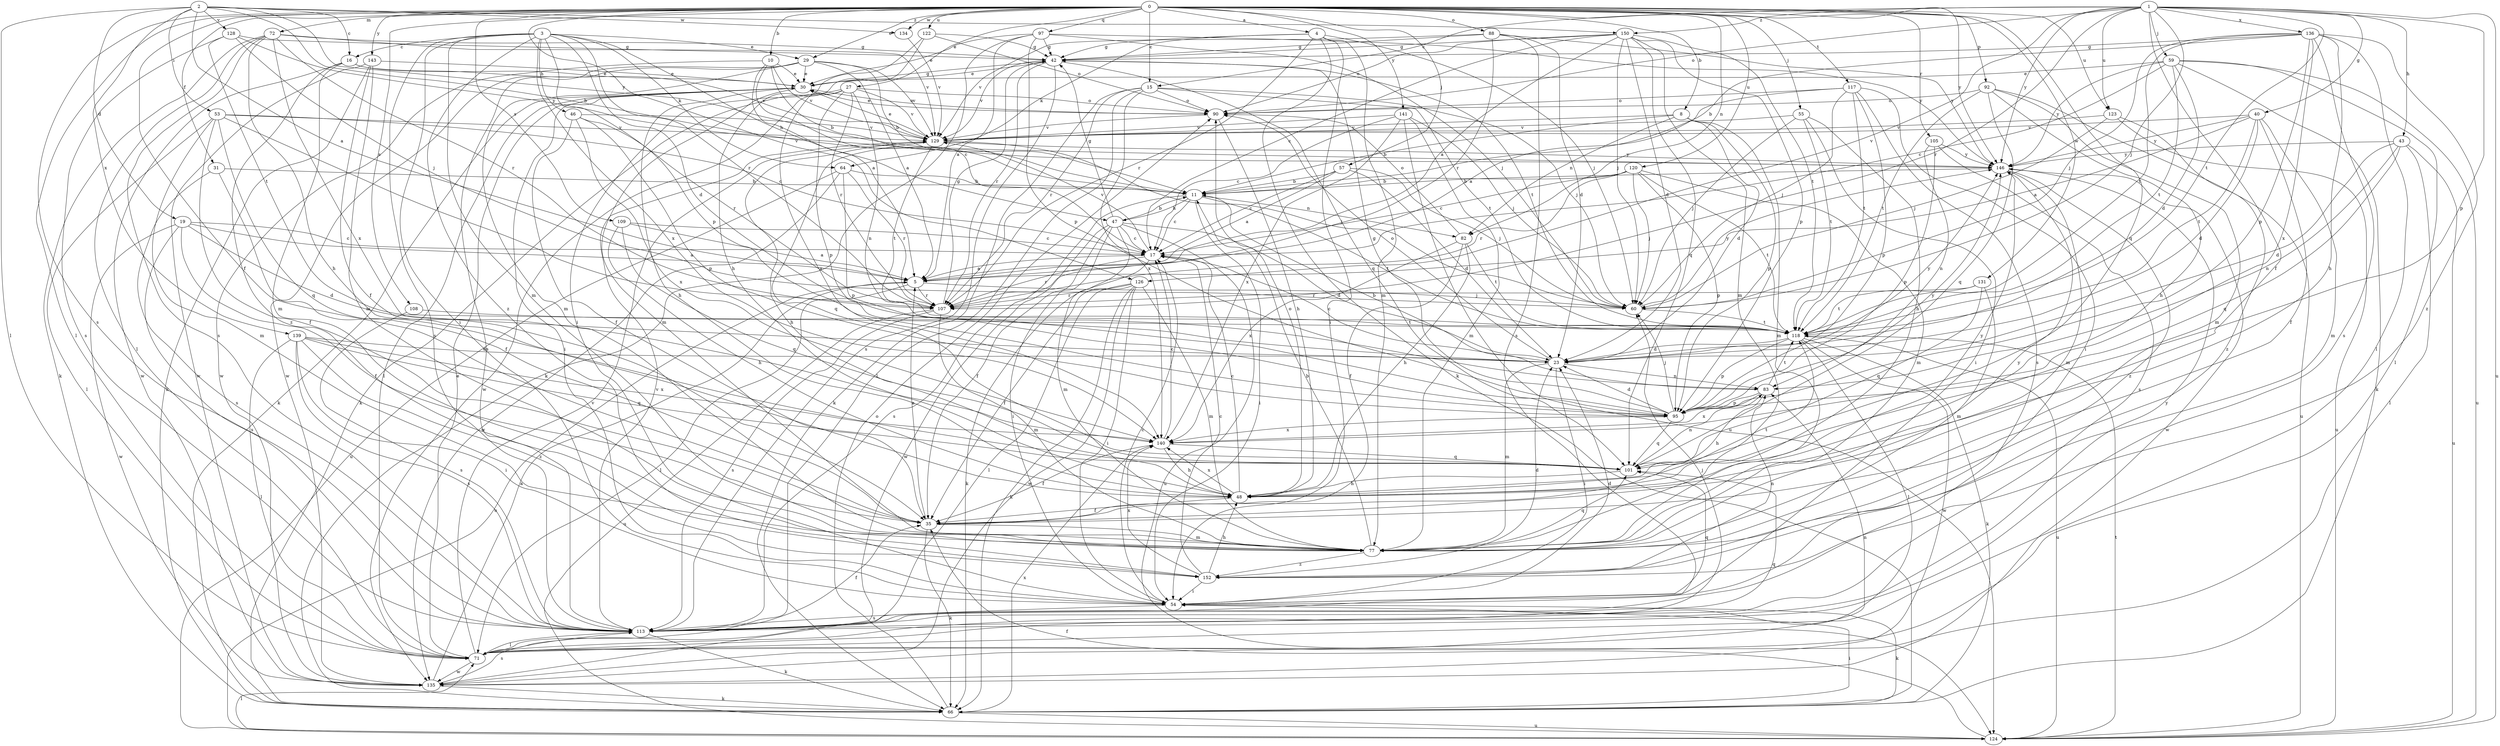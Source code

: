 strict digraph  {
0;
1;
2;
3;
4;
5;
8;
10;
11;
15;
16;
17;
19;
23;
27;
29;
30;
31;
35;
40;
42;
43;
46;
47;
48;
53;
54;
55;
57;
59;
60;
64;
66;
71;
72;
77;
82;
83;
88;
90;
92;
95;
97;
101;
105;
107;
108;
109;
113;
117;
118;
120;
122;
123;
124;
126;
128;
129;
131;
134;
135;
136;
139;
140;
141;
143;
146;
150;
152;
0 -> 4  [label=a];
0 -> 8  [label=b];
0 -> 10  [label=b];
0 -> 15  [label=c];
0 -> 27  [label=e];
0 -> 29  [label=e];
0 -> 31  [label=f];
0 -> 35  [label=f];
0 -> 55  [label=j];
0 -> 57  [label=j];
0 -> 71  [label=l];
0 -> 72  [label=m];
0 -> 82  [label=n];
0 -> 88  [label=o];
0 -> 92  [label=p];
0 -> 97  [label=q];
0 -> 101  [label=q];
0 -> 105  [label=r];
0 -> 108  [label=s];
0 -> 109  [label=s];
0 -> 113  [label=s];
0 -> 117  [label=t];
0 -> 120  [label=u];
0 -> 122  [label=u];
0 -> 123  [label=u];
0 -> 126  [label=v];
0 -> 131  [label=w];
0 -> 134  [label=w];
0 -> 141  [label=y];
0 -> 143  [label=y];
0 -> 146  [label=y];
1 -> 15  [label=c];
1 -> 35  [label=f];
1 -> 40  [label=g];
1 -> 43  [label=h];
1 -> 59  [label=j];
1 -> 60  [label=j];
1 -> 90  [label=o];
1 -> 95  [label=p];
1 -> 107  [label=r];
1 -> 118  [label=t];
1 -> 123  [label=u];
1 -> 124  [label=u];
1 -> 126  [label=v];
1 -> 136  [label=x];
1 -> 146  [label=y];
1 -> 150  [label=z];
2 -> 5  [label=a];
2 -> 11  [label=b];
2 -> 16  [label=c];
2 -> 19  [label=d];
2 -> 53  [label=i];
2 -> 71  [label=l];
2 -> 128  [label=v];
2 -> 134  [label=w];
2 -> 139  [label=x];
2 -> 146  [label=y];
2 -> 150  [label=z];
3 -> 16  [label=c];
3 -> 23  [label=d];
3 -> 29  [label=e];
3 -> 46  [label=h];
3 -> 47  [label=h];
3 -> 54  [label=i];
3 -> 64  [label=k];
3 -> 77  [label=m];
3 -> 95  [label=p];
3 -> 107  [label=r];
3 -> 113  [label=s];
3 -> 140  [label=x];
3 -> 152  [label=z];
4 -> 42  [label=g];
4 -> 54  [label=i];
4 -> 60  [label=j];
4 -> 64  [label=k];
4 -> 66  [label=k];
4 -> 77  [label=m];
4 -> 107  [label=r];
5 -> 60  [label=j];
5 -> 71  [label=l];
5 -> 107  [label=r];
5 -> 124  [label=u];
8 -> 11  [label=b];
8 -> 23  [label=d];
8 -> 77  [label=m];
8 -> 82  [label=n];
8 -> 95  [label=p];
8 -> 129  [label=v];
10 -> 5  [label=a];
10 -> 11  [label=b];
10 -> 17  [label=c];
10 -> 30  [label=e];
10 -> 129  [label=v];
10 -> 135  [label=w];
11 -> 17  [label=c];
11 -> 47  [label=h];
11 -> 54  [label=i];
11 -> 82  [label=n];
11 -> 113  [label=s];
11 -> 118  [label=t];
15 -> 60  [label=j];
15 -> 66  [label=k];
15 -> 71  [label=l];
15 -> 90  [label=o];
15 -> 107  [label=r];
15 -> 118  [label=t];
15 -> 140  [label=x];
16 -> 30  [label=e];
16 -> 77  [label=m];
16 -> 129  [label=v];
16 -> 135  [label=w];
16 -> 152  [label=z];
17 -> 5  [label=a];
17 -> 66  [label=k];
17 -> 107  [label=r];
17 -> 129  [label=v];
19 -> 5  [label=a];
19 -> 17  [label=c];
19 -> 23  [label=d];
19 -> 35  [label=f];
19 -> 113  [label=s];
19 -> 135  [label=w];
23 -> 17  [label=c];
23 -> 54  [label=i];
23 -> 77  [label=m];
23 -> 83  [label=n];
23 -> 90  [label=o];
23 -> 146  [label=y];
27 -> 66  [label=k];
27 -> 83  [label=n];
27 -> 90  [label=o];
27 -> 95  [label=p];
27 -> 107  [label=r];
27 -> 129  [label=v];
27 -> 135  [label=w];
27 -> 140  [label=x];
29 -> 5  [label=a];
29 -> 11  [label=b];
29 -> 30  [label=e];
29 -> 77  [label=m];
29 -> 113  [label=s];
29 -> 129  [label=v];
29 -> 135  [label=w];
30 -> 42  [label=g];
30 -> 48  [label=h];
30 -> 54  [label=i];
30 -> 66  [label=k];
30 -> 71  [label=l];
30 -> 77  [label=m];
30 -> 90  [label=o];
31 -> 11  [label=b];
31 -> 35  [label=f];
31 -> 113  [label=s];
35 -> 5  [label=a];
35 -> 66  [label=k];
35 -> 77  [label=m];
35 -> 118  [label=t];
40 -> 5  [label=a];
40 -> 23  [label=d];
40 -> 35  [label=f];
40 -> 77  [label=m];
40 -> 118  [label=t];
40 -> 129  [label=v];
40 -> 146  [label=y];
42 -> 30  [label=e];
42 -> 101  [label=q];
42 -> 107  [label=r];
42 -> 113  [label=s];
42 -> 118  [label=t];
42 -> 129  [label=v];
43 -> 23  [label=d];
43 -> 71  [label=l];
43 -> 83  [label=n];
43 -> 101  [label=q];
43 -> 124  [label=u];
43 -> 146  [label=y];
46 -> 35  [label=f];
46 -> 95  [label=p];
46 -> 107  [label=r];
46 -> 129  [label=v];
46 -> 140  [label=x];
47 -> 11  [label=b];
47 -> 17  [label=c];
47 -> 23  [label=d];
47 -> 35  [label=f];
47 -> 42  [label=g];
47 -> 54  [label=i];
47 -> 77  [label=m];
47 -> 124  [label=u];
47 -> 135  [label=w];
48 -> 17  [label=c];
48 -> 35  [label=f];
48 -> 90  [label=o];
48 -> 140  [label=x];
48 -> 146  [label=y];
53 -> 17  [label=c];
53 -> 35  [label=f];
53 -> 71  [label=l];
53 -> 77  [label=m];
53 -> 101  [label=q];
53 -> 107  [label=r];
53 -> 129  [label=v];
54 -> 17  [label=c];
54 -> 23  [label=d];
54 -> 66  [label=k];
54 -> 101  [label=q];
54 -> 113  [label=s];
55 -> 48  [label=h];
55 -> 54  [label=i];
55 -> 60  [label=j];
55 -> 118  [label=t];
55 -> 129  [label=v];
57 -> 5  [label=a];
57 -> 11  [label=b];
57 -> 17  [label=c];
57 -> 23  [label=d];
57 -> 60  [label=j];
59 -> 17  [label=c];
59 -> 23  [label=d];
59 -> 30  [label=e];
59 -> 66  [label=k];
59 -> 71  [label=l];
59 -> 118  [label=t];
59 -> 124  [label=u];
59 -> 146  [label=y];
60 -> 118  [label=t];
60 -> 146  [label=y];
64 -> 11  [label=b];
64 -> 95  [label=p];
64 -> 107  [label=r];
64 -> 124  [label=u];
64 -> 135  [label=w];
66 -> 54  [label=i];
66 -> 90  [label=o];
66 -> 124  [label=u];
66 -> 140  [label=x];
71 -> 30  [label=e];
71 -> 101  [label=q];
71 -> 129  [label=v];
71 -> 135  [label=w];
72 -> 42  [label=g];
72 -> 48  [label=h];
72 -> 66  [label=k];
72 -> 71  [label=l];
72 -> 107  [label=r];
72 -> 113  [label=s];
72 -> 129  [label=v];
72 -> 140  [label=x];
77 -> 11  [label=b];
77 -> 101  [label=q];
77 -> 146  [label=y];
77 -> 152  [label=z];
82 -> 35  [label=f];
82 -> 48  [label=h];
82 -> 90  [label=o];
82 -> 118  [label=t];
82 -> 140  [label=x];
83 -> 11  [label=b];
83 -> 48  [label=h];
83 -> 95  [label=p];
83 -> 118  [label=t];
83 -> 140  [label=x];
88 -> 23  [label=d];
88 -> 42  [label=g];
88 -> 107  [label=r];
88 -> 113  [label=s];
88 -> 129  [label=v];
88 -> 146  [label=y];
90 -> 30  [label=e];
90 -> 48  [label=h];
90 -> 129  [label=v];
92 -> 48  [label=h];
92 -> 77  [label=m];
92 -> 90  [label=o];
92 -> 101  [label=q];
92 -> 118  [label=t];
92 -> 124  [label=u];
95 -> 23  [label=d];
95 -> 42  [label=g];
95 -> 60  [label=j];
95 -> 101  [label=q];
95 -> 140  [label=x];
95 -> 146  [label=y];
97 -> 5  [label=a];
97 -> 30  [label=e];
97 -> 42  [label=g];
97 -> 60  [label=j];
97 -> 66  [label=k];
97 -> 95  [label=p];
97 -> 146  [label=y];
101 -> 48  [label=h];
101 -> 83  [label=n];
105 -> 83  [label=n];
105 -> 95  [label=p];
105 -> 113  [label=s];
105 -> 146  [label=y];
107 -> 42  [label=g];
107 -> 77  [label=m];
107 -> 113  [label=s];
107 -> 124  [label=u];
108 -> 113  [label=s];
108 -> 118  [label=t];
109 -> 5  [label=a];
109 -> 17  [label=c];
109 -> 48  [label=h];
109 -> 101  [label=q];
113 -> 35  [label=f];
113 -> 60  [label=j];
113 -> 66  [label=k];
113 -> 71  [label=l];
113 -> 129  [label=v];
113 -> 146  [label=y];
117 -> 5  [label=a];
117 -> 54  [label=i];
117 -> 60  [label=j];
117 -> 90  [label=o];
117 -> 95  [label=p];
117 -> 113  [label=s];
117 -> 118  [label=t];
118 -> 23  [label=d];
118 -> 66  [label=k];
118 -> 71  [label=l];
118 -> 95  [label=p];
118 -> 124  [label=u];
118 -> 135  [label=w];
120 -> 11  [label=b];
120 -> 17  [label=c];
120 -> 60  [label=j];
120 -> 77  [label=m];
120 -> 95  [label=p];
120 -> 107  [label=r];
120 -> 118  [label=t];
122 -> 42  [label=g];
122 -> 48  [label=h];
122 -> 54  [label=i];
122 -> 90  [label=o];
123 -> 60  [label=j];
123 -> 124  [label=u];
123 -> 129  [label=v];
123 -> 152  [label=z];
124 -> 35  [label=f];
124 -> 71  [label=l];
124 -> 118  [label=t];
126 -> 35  [label=f];
126 -> 54  [label=i];
126 -> 66  [label=k];
126 -> 71  [label=l];
126 -> 77  [label=m];
126 -> 107  [label=r];
126 -> 135  [label=w];
128 -> 42  [label=g];
128 -> 60  [label=j];
128 -> 113  [label=s];
128 -> 118  [label=t];
128 -> 146  [label=y];
129 -> 30  [label=e];
129 -> 48  [label=h];
129 -> 60  [label=j];
129 -> 101  [label=q];
129 -> 118  [label=t];
129 -> 146  [label=y];
131 -> 77  [label=m];
131 -> 101  [label=q];
131 -> 107  [label=r];
131 -> 118  [label=t];
134 -> 129  [label=v];
135 -> 5  [label=a];
135 -> 66  [label=k];
135 -> 83  [label=n];
135 -> 113  [label=s];
136 -> 11  [label=b];
136 -> 42  [label=g];
136 -> 48  [label=h];
136 -> 60  [label=j];
136 -> 71  [label=l];
136 -> 95  [label=p];
136 -> 113  [label=s];
136 -> 118  [label=t];
136 -> 140  [label=x];
136 -> 152  [label=z];
139 -> 23  [label=d];
139 -> 54  [label=i];
139 -> 71  [label=l];
139 -> 101  [label=q];
139 -> 113  [label=s];
139 -> 140  [label=x];
139 -> 152  [label=z];
140 -> 17  [label=c];
140 -> 35  [label=f];
140 -> 48  [label=h];
140 -> 101  [label=q];
141 -> 17  [label=c];
141 -> 60  [label=j];
141 -> 77  [label=m];
141 -> 124  [label=u];
141 -> 129  [label=v];
141 -> 140  [label=x];
143 -> 30  [label=e];
143 -> 35  [label=f];
143 -> 66  [label=k];
143 -> 77  [label=m];
143 -> 135  [label=w];
146 -> 11  [label=b];
146 -> 77  [label=m];
146 -> 135  [label=w];
146 -> 152  [label=z];
150 -> 5  [label=a];
150 -> 17  [label=c];
150 -> 23  [label=d];
150 -> 42  [label=g];
150 -> 60  [label=j];
150 -> 77  [label=m];
150 -> 90  [label=o];
150 -> 95  [label=p];
150 -> 101  [label=q];
150 -> 118  [label=t];
152 -> 17  [label=c];
152 -> 23  [label=d];
152 -> 48  [label=h];
152 -> 54  [label=i];
152 -> 83  [label=n];
152 -> 140  [label=x];
}
